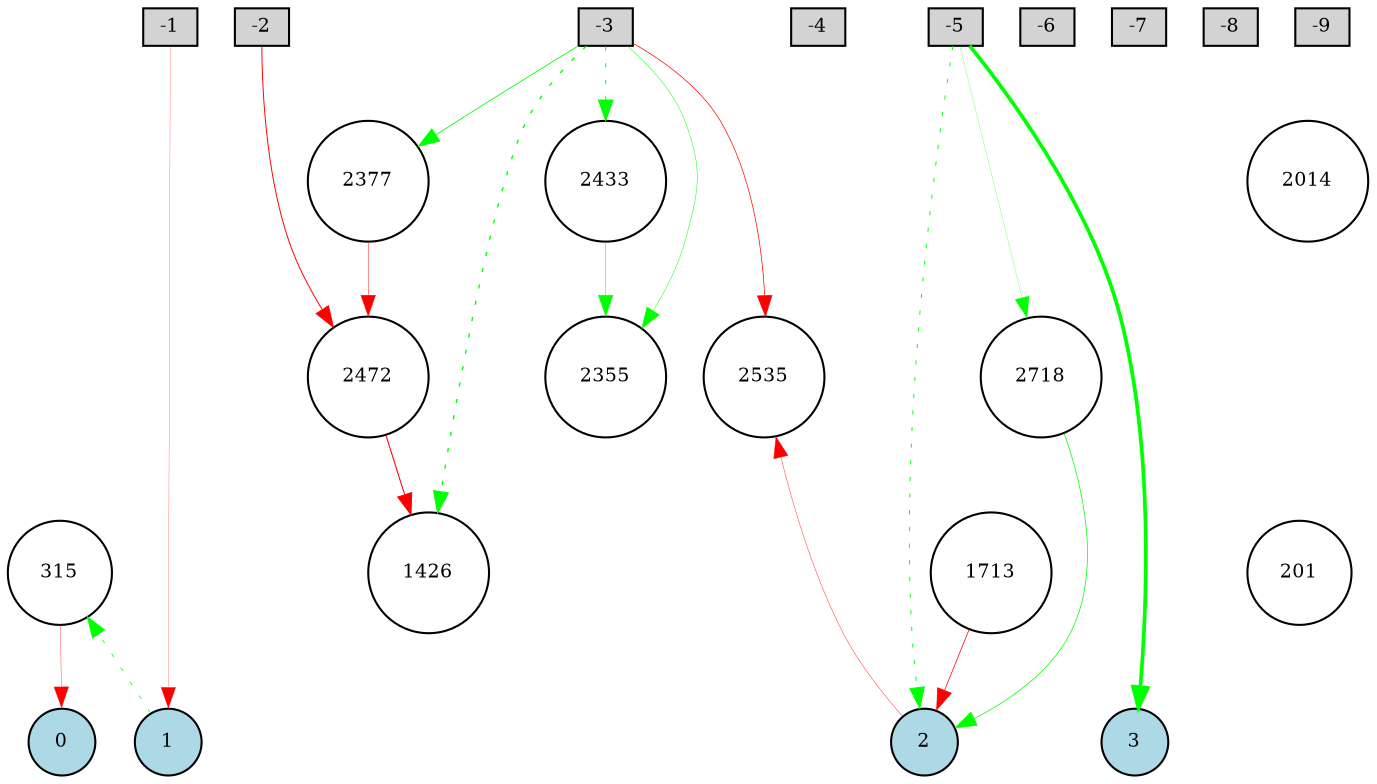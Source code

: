 digraph {
	node [fontsize=9 height=0.2 shape=circle width=0.2]
	subgraph inputs {
		node [shape=box style=filled]
		rank=source
		-1 [fillcolor=lightgray]
		-2 [fillcolor=lightgray]
		-1 -> -2 [style=invis]
		-3 [fillcolor=lightgray]
		-2 -> -3 [style=invis]
		-4 [fillcolor=lightgray]
		-3 -> -4 [style=invis]
		-5 [fillcolor=lightgray]
		-4 -> -5 [style=invis]
		-6 [fillcolor=lightgray]
		-5 -> -6 [style=invis]
		-7 [fillcolor=lightgray]
		-6 -> -7 [style=invis]
		-8 [fillcolor=lightgray]
		-7 -> -8 [style=invis]
		-9 [fillcolor=lightgray]
		-8 -> -9 [style=invis]
	}
	subgraph outputs {
		node [style=filled]
		rank=sink
		0 [fillcolor=lightblue fontsize=9 height=0.2 shape=circle width=0.2]
		1 [fillcolor=lightblue fontsize=9 height=0.2 shape=circle width=0.2]
		0 -> 1 [style=invis]
		2 [fillcolor=lightblue fontsize=9 height=0.2 shape=circle width=0.2]
		1 -> 2 [style=invis]
		3 [fillcolor=lightblue fontsize=9 height=0.2 shape=circle width=0.2]
		2 -> 3 [style=invis]
	}
	2433 [fillcolor=white style=filled]
	2535 [fillcolor=white style=filled]
	2472 [fillcolor=white style=filled]
	201 [fillcolor=white style=filled]
	2377 [fillcolor=white style=filled]
	2718 [fillcolor=white style=filled]
	1713 [fillcolor=white style=filled]
	1426 [fillcolor=white style=filled]
	2355 [fillcolor=white style=filled]
	315 [fillcolor=white style=filled]
	2014 [fillcolor=white style=filled]
	-5 -> 3 [color=green penwidth=1.772658583895558 style=solid]
	1 -> 315 [color=green penwidth=0.3506196895610212 style=dotted]
	-5 -> 2 [color=green penwidth=0.44956201831286946 style=dotted]
	-1 -> 1 [color=red penwidth=0.11865027103886455 style=solid]
	-3 -> 2355 [color=green penwidth=0.22512716138106761 style=solid]
	-3 -> 1426 [color=green penwidth=0.6541629038841862 style=dotted]
	-3 -> 2377 [color=green penwidth=0.39341291213206253 style=solid]
	-3 -> 2433 [color=green penwidth=0.4725584834014468 style=dotted]
	2433 -> 2355 [color=green penwidth=0.2369224455978876 style=solid]
	2377 -> 2472 [color=red penwidth=0.2170639872242556 style=solid]
	2472 -> 1426 [color=red penwidth=0.510359091507169 style=solid]
	-3 -> 2535 [color=red penwidth=0.3389804147444809 style=solid]
	2 -> 2535 [color=red penwidth=0.18922782745438527 style=solid]
	-2 -> 2472 [color=red penwidth=0.46884815432724736 style=solid]
	315 -> 0 [color=red penwidth=0.16600761701642072 style=solid]
	-5 -> 2718 [color=green penwidth=0.12310475165930322 style=solid]
	2718 -> 2 [color=green penwidth=0.35202933784984025 style=solid]
	1713 -> 2 [color=red penwidth=0.35564463029395643 style=solid]
}
